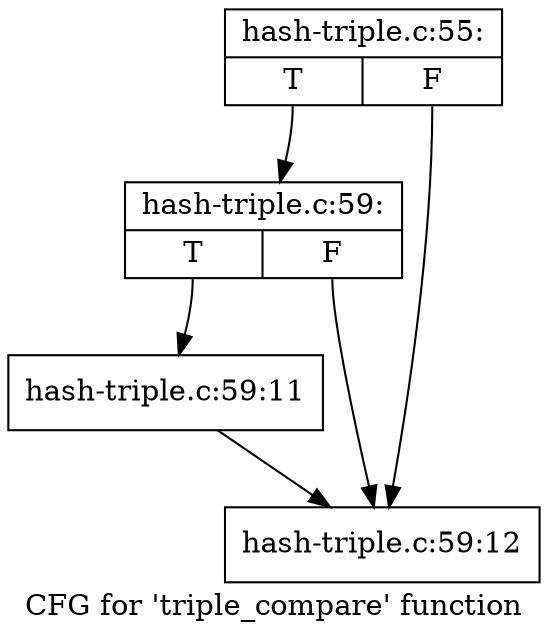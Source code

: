 digraph "CFG for 'triple_compare' function" {
	label="CFG for 'triple_compare' function";

	Node0xd28c830 [shape=record,label="{hash-triple.c:55:|{<s0>T|<s1>F}}"];
	Node0xd28c830:s0 -> Node0xd28f1f0;
	Node0xd28c830:s1 -> Node0xd28f0f0;
	Node0xd28f1f0 [shape=record,label="{hash-triple.c:59:|{<s0>T|<s1>F}}"];
	Node0xd28f1f0:s0 -> Node0xd28f170;
	Node0xd28f1f0:s1 -> Node0xd28f0f0;
	Node0xd28f170 [shape=record,label="{hash-triple.c:59:11}"];
	Node0xd28f170 -> Node0xd28f0f0;
	Node0xd28f0f0 [shape=record,label="{hash-triple.c:59:12}"];
}
